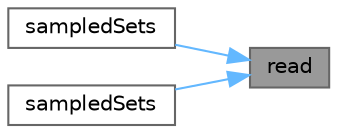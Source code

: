 digraph "read"
{
 // LATEX_PDF_SIZE
  bgcolor="transparent";
  edge [fontname=Helvetica,fontsize=10,labelfontname=Helvetica,labelfontsize=10];
  node [fontname=Helvetica,fontsize=10,shape=box,height=0.2,width=0.4];
  rankdir="RL";
  Node1 [id="Node000001",label="read",height=0.2,width=0.4,color="gray40", fillcolor="grey60", style="filled", fontcolor="black",tooltip=" "];
  Node1 -> Node2 [id="edge1_Node000001_Node000002",dir="back",color="steelblue1",style="solid",tooltip=" "];
  Node2 [id="Node000002",label="sampledSets",height=0.2,width=0.4,color="grey40", fillcolor="white", style="filled",URL="$classFoam_1_1sampledSets.html#a646a66df82ba64d5fcfe5de97fa5301a",tooltip=" "];
  Node1 -> Node3 [id="edge2_Node000001_Node000003",dir="back",color="steelblue1",style="solid",tooltip=" "];
  Node3 [id="Node000003",label="sampledSets",height=0.2,width=0.4,color="grey40", fillcolor="white", style="filled",URL="$classFoam_1_1sampledSets.html#a464443944b5bc1fe5aa85085ebaa6533",tooltip=" "];
}
